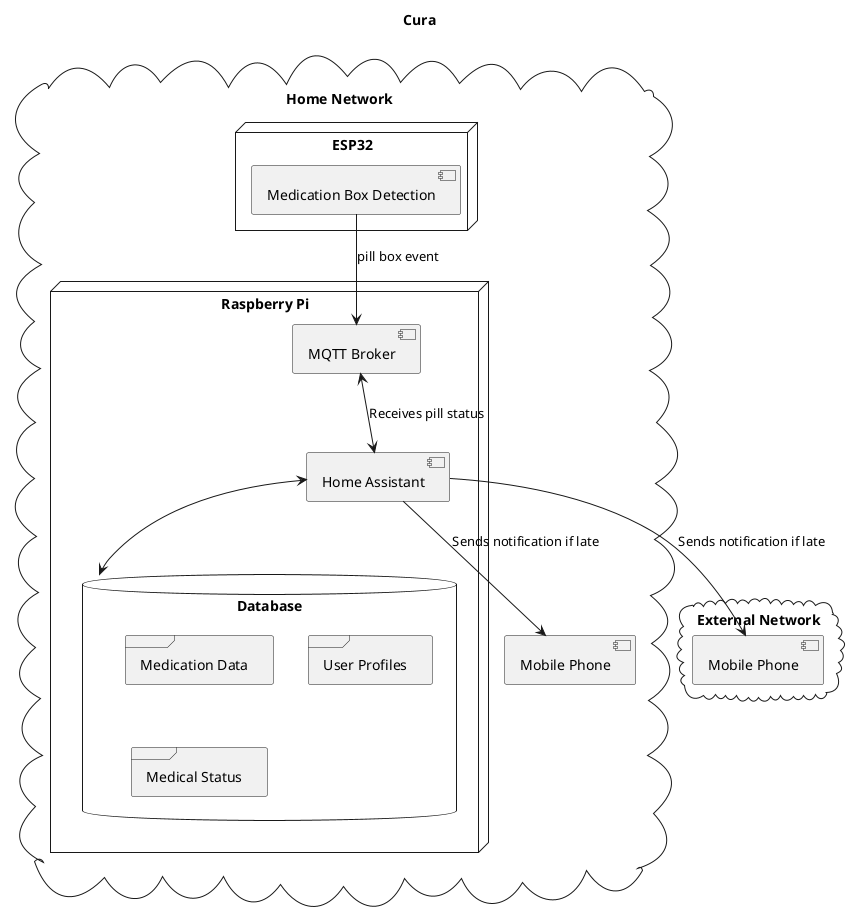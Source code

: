 @startuml projectstucture

title Cura

cloud "Home Network" {
  node "ESP32" {
    component "Medication Box Detection" as MedicationBox
  }

  node "Raspberry Pi" {
    database "Database" as DB {
      frame "Medication Data" as MedicationData
      frame "User Profiles" as UserProfiles
      frame "Medical Status" as MedicalStatus
    }
    component "Home Assistant" as HomeAssistant
    component "MQTT Broker" as MQTTBroker
  }
  component "Mobile Phone" as MobilePhone1
}

cloud "External Network" {
  component "Mobile Phone" as MobilePhone2
}

MedicationBox --> MQTTBroker : pill box event
MQTTBroker <--> HomeAssistant : Receives pill status
HomeAssistant <--> DB
HomeAssistant --> MobilePhone1 : Sends notification if late
HomeAssistant --> MobilePhone2 : Sends notification if late

@enduml
